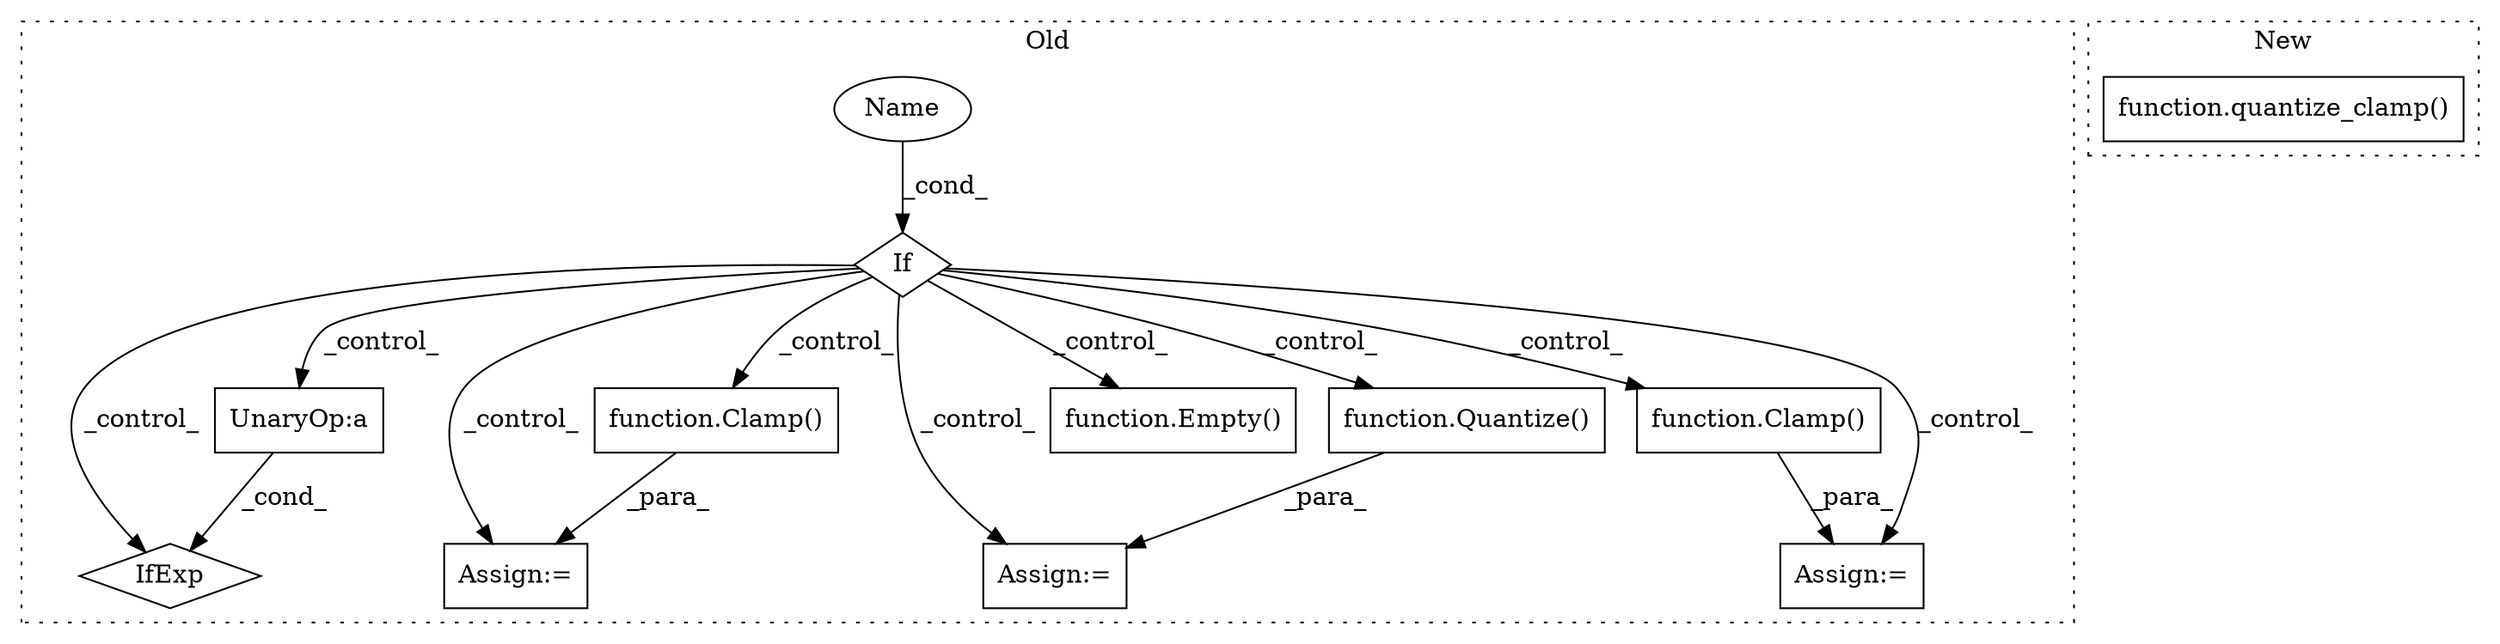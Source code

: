 digraph G {
subgraph cluster0 {
1 [label="IfExp" a="51" s="19325,19337" l="4,6" shape="diamond"];
3 [label="If" a="96" s="19175" l="3" shape="diamond"];
4 [label="UnaryOp:a" a="61" s="19329" l="8" shape="box"];
5 [label="function.Clamp()" a="75" s="19739" l="30" shape="box"];
6 [label="function.Quantize()" a="75" s="19220" l="66" shape="box"];
7 [label="function.Clamp()" a="75" s="19386" l="52" shape="box"];
8 [label="function.Empty()" a="75" s="19665" l="7" shape="box"];
9 [label="Name" a="87" s="19178" l="12" shape="ellipse"];
10 [label="Assign:=" a="68" s="19217" l="3" shape="box"];
11 [label="Assign:=" a="68" s="19736" l="3" shape="box"];
12 [label="Assign:=" a="68" s="19383" l="3" shape="box"];
label = "Old";
style="dotted";
}
subgraph cluster1 {
2 [label="function.quantize_clamp()" a="75" s="20111,20144" l="15,1" shape="box"];
label = "New";
style="dotted";
}
3 -> 4 [label="_control_"];
3 -> 8 [label="_control_"];
3 -> 11 [label="_control_"];
3 -> 1 [label="_control_"];
3 -> 6 [label="_control_"];
3 -> 7 [label="_control_"];
3 -> 10 [label="_control_"];
3 -> 12 [label="_control_"];
3 -> 5 [label="_control_"];
4 -> 1 [label="_cond_"];
5 -> 11 [label="_para_"];
6 -> 10 [label="_para_"];
7 -> 12 [label="_para_"];
9 -> 3 [label="_cond_"];
}